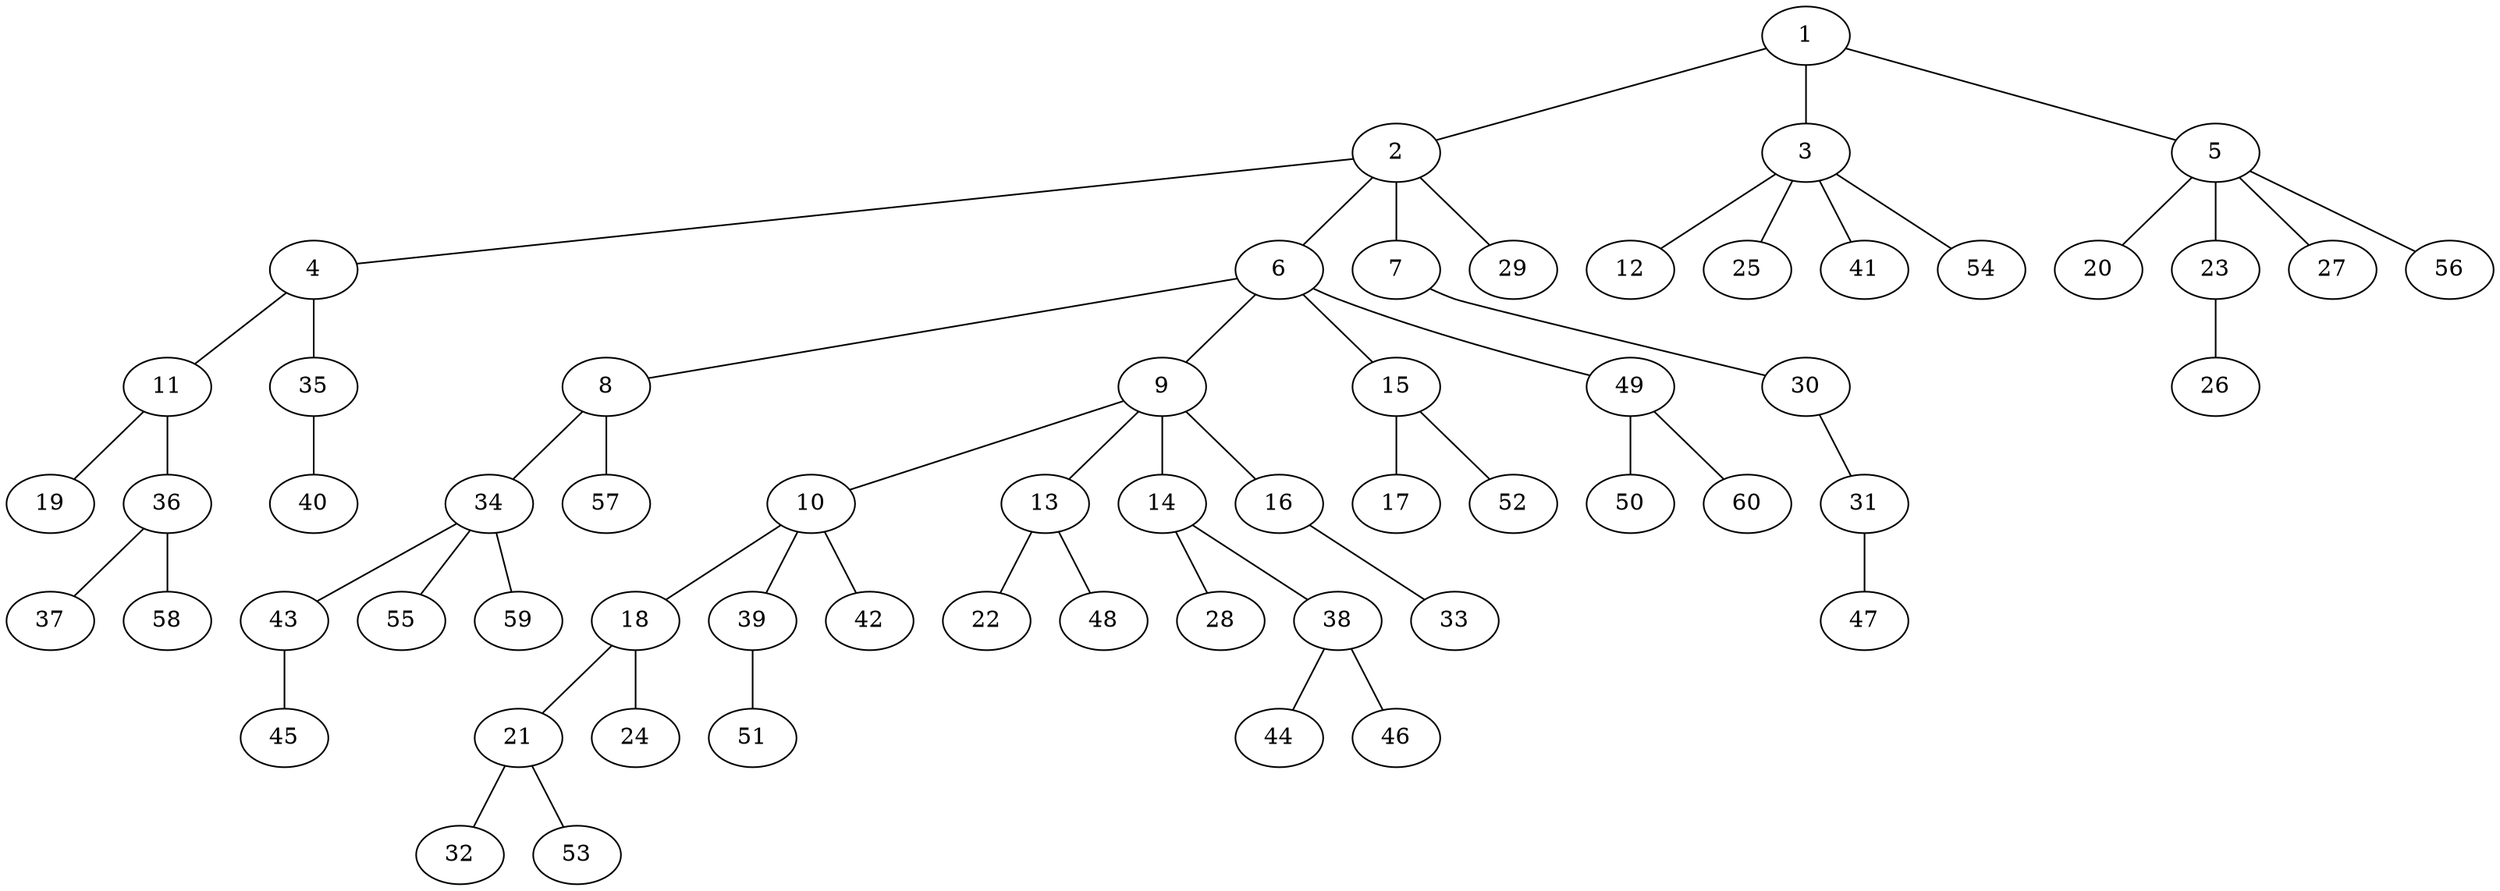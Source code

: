graph graphname {1--2
1--3
1--5
2--4
2--6
2--7
2--29
3--12
3--25
3--41
3--54
4--11
4--35
5--20
5--23
5--27
5--56
6--8
6--9
6--15
6--49
7--30
8--34
8--57
9--10
9--13
9--14
9--16
10--18
10--39
10--42
11--19
11--36
13--22
13--48
14--28
14--38
15--17
15--52
16--33
18--21
18--24
21--32
21--53
23--26
30--31
31--47
34--43
34--55
34--59
35--40
36--37
36--58
38--44
38--46
39--51
43--45
49--50
49--60
}